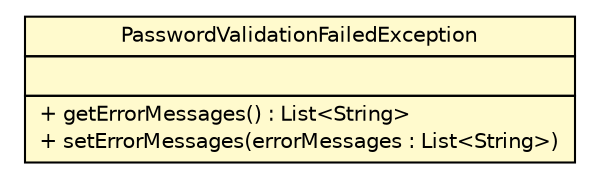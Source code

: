 #!/usr/local/bin/dot
#
# Class diagram 
# Generated by UMLGraph version 5.1 (http://www.umlgraph.org/)
#

digraph G {
	edge [fontname="Helvetica",fontsize=10,labelfontname="Helvetica",labelfontsize=10];
	node [fontname="Helvetica",fontsize=10,shape=plaintext];
	nodesep=0.25;
	ranksep=0.5;
	rankdir=LR;
	// com.inn.headstartdemo.security.mgmt.PasswordValidationFailedException
	c10327 [label=<<table title="com.inn.headstartdemo.security.mgmt.PasswordValidationFailedException" border="0" cellborder="1" cellspacing="0" cellpadding="2" port="p" bgcolor="lemonChiffon" href="./PasswordValidationFailedException.html">
		<tr><td><table border="0" cellspacing="0" cellpadding="1">
<tr><td align="center" balign="center"> PasswordValidationFailedException </td></tr>
		</table></td></tr>
		<tr><td><table border="0" cellspacing="0" cellpadding="1">
<tr><td align="left" balign="left">  </td></tr>
		</table></td></tr>
		<tr><td><table border="0" cellspacing="0" cellpadding="1">
<tr><td align="left" balign="left"> + getErrorMessages() : List&lt;String&gt; </td></tr>
<tr><td align="left" balign="left"> + setErrorMessages(errorMessages : List&lt;String&gt;) </td></tr>
		</table></td></tr>
		</table>>, fontname="Helvetica", fontcolor="black", fontsize=10.0];
}

